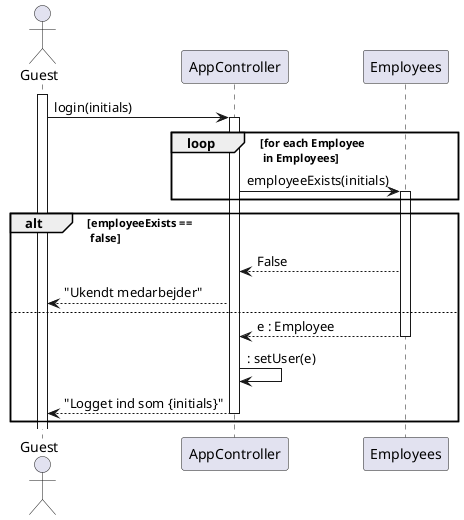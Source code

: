 @startuml Login
' skinparam ParticipantPadding 50
actor "Guest" as guest
participant "AppController" as app
participant "Employees" as em

activate guest
guest -> app : login(initials)
activate app
loop for each Employee \n in Employees
app -> em: employeeExists(initials)
activate em
end
alt employeeExists == \n false
em --> app : False
app --> guest : "Ukendt medarbejder"
else
em --> app : e : Employee
deactivate em
app -> app : : setUser(e)
app --> guest : "Logget ind som {initials}"
deactivate app
end
@enduml